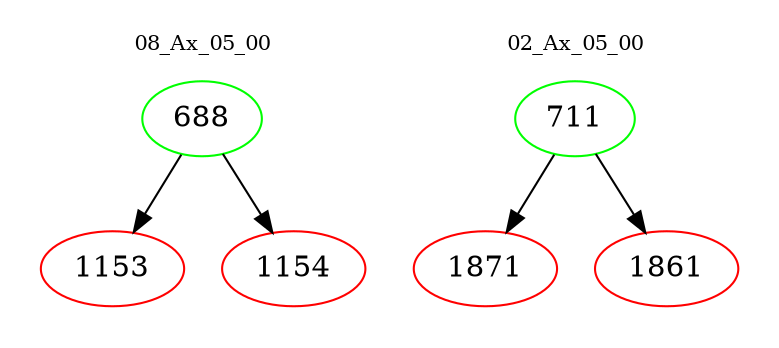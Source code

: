 digraph{
subgraph cluster_0 {
color = white
label = "08_Ax_05_00";
fontsize=10;
T0_688 [label="688", color="green"]
T0_688 -> T0_1153 [color="black"]
T0_1153 [label="1153", color="red"]
T0_688 -> T0_1154 [color="black"]
T0_1154 [label="1154", color="red"]
}
subgraph cluster_1 {
color = white
label = "02_Ax_05_00";
fontsize=10;
T1_711 [label="711", color="green"]
T1_711 -> T1_1871 [color="black"]
T1_1871 [label="1871", color="red"]
T1_711 -> T1_1861 [color="black"]
T1_1861 [label="1861", color="red"]
}
}
